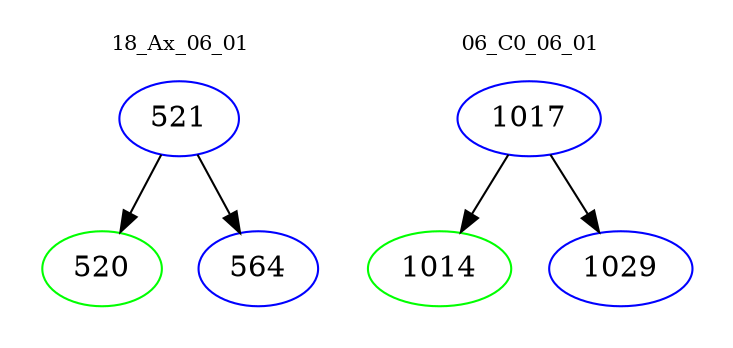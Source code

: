 digraph{
subgraph cluster_0 {
color = white
label = "18_Ax_06_01";
fontsize=10;
T0_521 [label="521", color="blue"]
T0_521 -> T0_520 [color="black"]
T0_520 [label="520", color="green"]
T0_521 -> T0_564 [color="black"]
T0_564 [label="564", color="blue"]
}
subgraph cluster_1 {
color = white
label = "06_C0_06_01";
fontsize=10;
T1_1017 [label="1017", color="blue"]
T1_1017 -> T1_1014 [color="black"]
T1_1014 [label="1014", color="green"]
T1_1017 -> T1_1029 [color="black"]
T1_1029 [label="1029", color="blue"]
}
}
